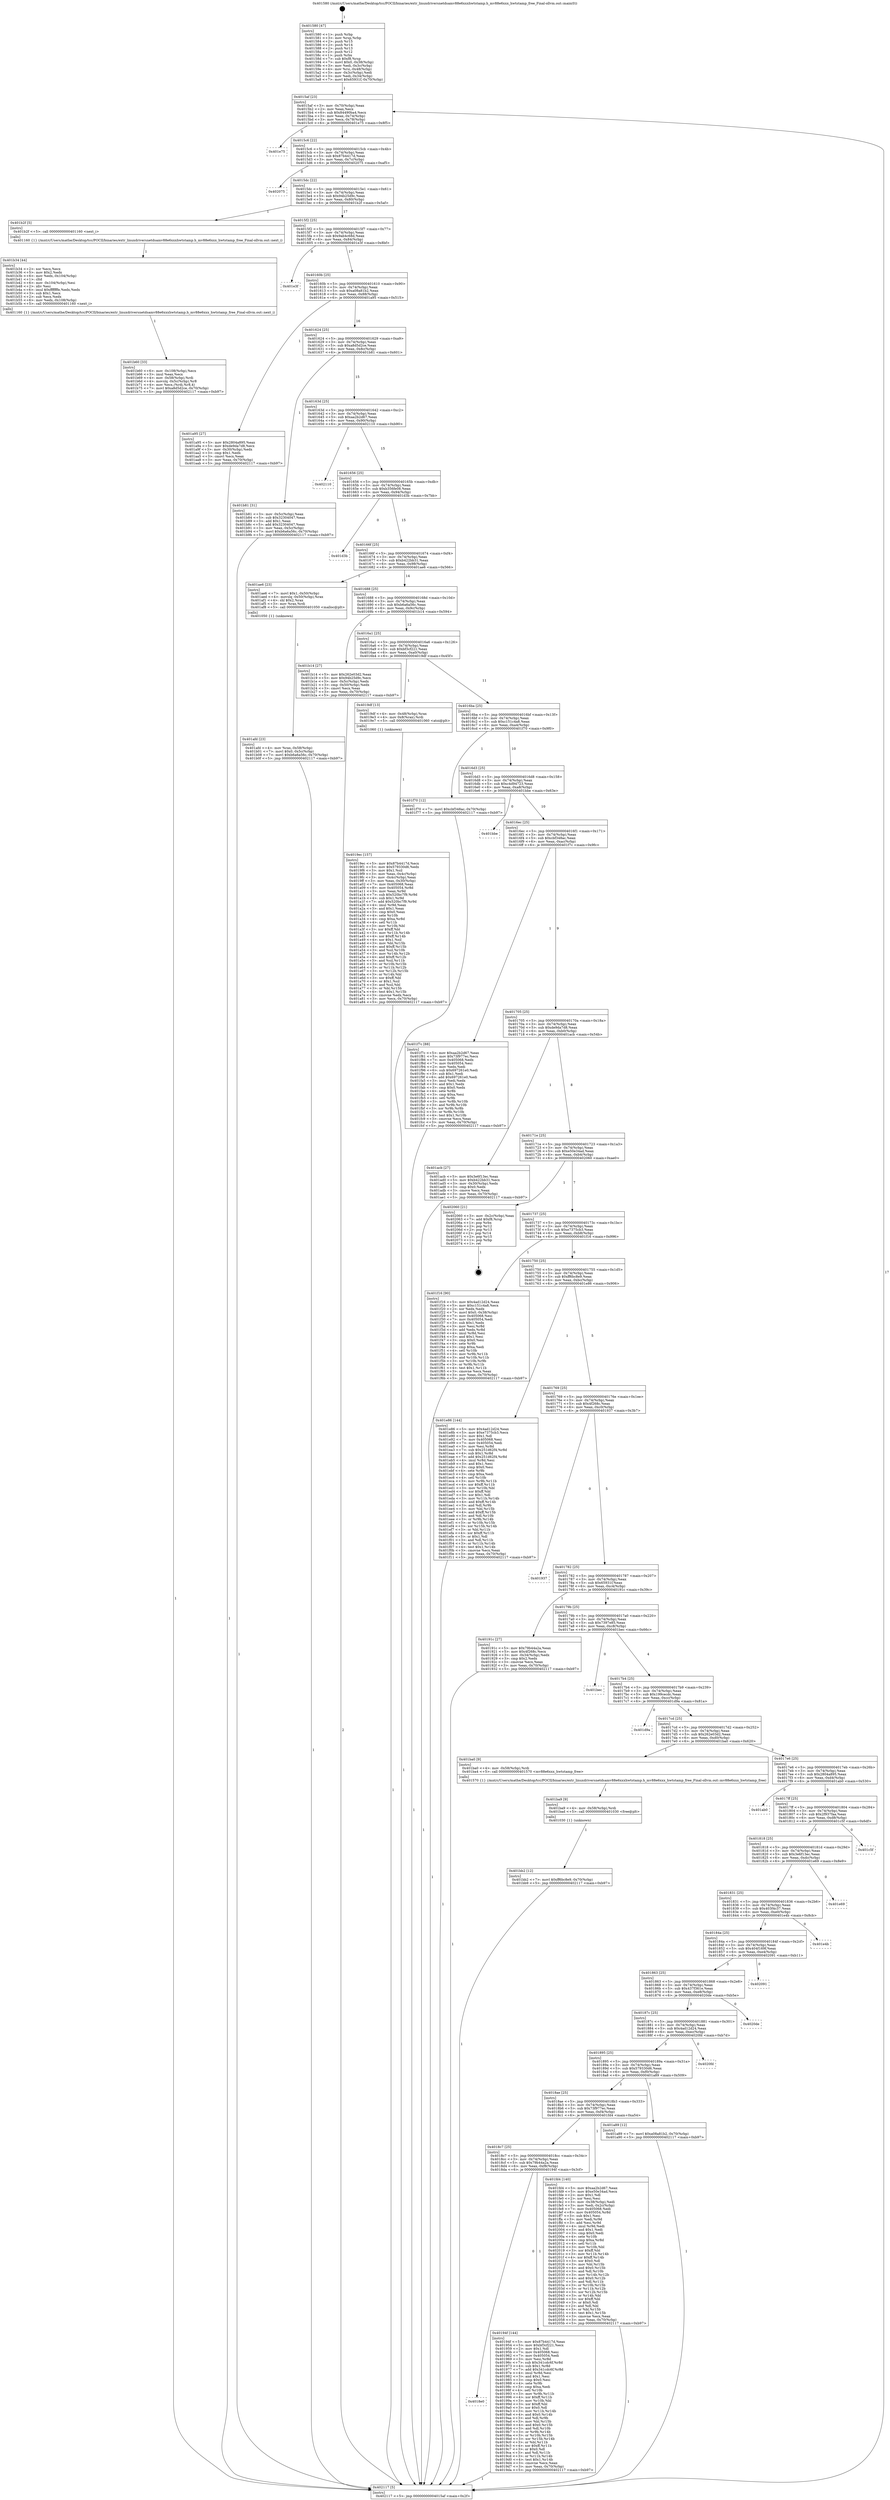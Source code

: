 digraph "0x401580" {
  label = "0x401580 (/mnt/c/Users/mathe/Desktop/tcc/POCII/binaries/extr_linuxdriversnetdsamv88e6xxxhwtstamp.h_mv88e6xxx_hwtstamp_free_Final-ollvm.out::main(0))"
  labelloc = "t"
  node[shape=record]

  Entry [label="",width=0.3,height=0.3,shape=circle,fillcolor=black,style=filled]
  "0x4015af" [label="{
     0x4015af [23]\l
     | [instrs]\l
     &nbsp;&nbsp;0x4015af \<+3\>: mov -0x70(%rbp),%eax\l
     &nbsp;&nbsp;0x4015b2 \<+2\>: mov %eax,%ecx\l
     &nbsp;&nbsp;0x4015b4 \<+6\>: sub $0x84490ba4,%ecx\l
     &nbsp;&nbsp;0x4015ba \<+3\>: mov %eax,-0x74(%rbp)\l
     &nbsp;&nbsp;0x4015bd \<+3\>: mov %ecx,-0x78(%rbp)\l
     &nbsp;&nbsp;0x4015c0 \<+6\>: je 0000000000401e75 \<main+0x8f5\>\l
  }"]
  "0x401e75" [label="{
     0x401e75\l
  }", style=dashed]
  "0x4015c6" [label="{
     0x4015c6 [22]\l
     | [instrs]\l
     &nbsp;&nbsp;0x4015c6 \<+5\>: jmp 00000000004015cb \<main+0x4b\>\l
     &nbsp;&nbsp;0x4015cb \<+3\>: mov -0x74(%rbp),%eax\l
     &nbsp;&nbsp;0x4015ce \<+5\>: sub $0x87b4417d,%eax\l
     &nbsp;&nbsp;0x4015d3 \<+3\>: mov %eax,-0x7c(%rbp)\l
     &nbsp;&nbsp;0x4015d6 \<+6\>: je 0000000000402075 \<main+0xaf5\>\l
  }"]
  Exit [label="",width=0.3,height=0.3,shape=circle,fillcolor=black,style=filled,peripheries=2]
  "0x402075" [label="{
     0x402075\l
  }", style=dashed]
  "0x4015dc" [label="{
     0x4015dc [22]\l
     | [instrs]\l
     &nbsp;&nbsp;0x4015dc \<+5\>: jmp 00000000004015e1 \<main+0x61\>\l
     &nbsp;&nbsp;0x4015e1 \<+3\>: mov -0x74(%rbp),%eax\l
     &nbsp;&nbsp;0x4015e4 \<+5\>: sub $0x94b25d9c,%eax\l
     &nbsp;&nbsp;0x4015e9 \<+3\>: mov %eax,-0x80(%rbp)\l
     &nbsp;&nbsp;0x4015ec \<+6\>: je 0000000000401b2f \<main+0x5af\>\l
  }"]
  "0x401bb2" [label="{
     0x401bb2 [12]\l
     | [instrs]\l
     &nbsp;&nbsp;0x401bb2 \<+7\>: movl $0xff6bc8e9,-0x70(%rbp)\l
     &nbsp;&nbsp;0x401bb9 \<+5\>: jmp 0000000000402117 \<main+0xb97\>\l
  }"]
  "0x401b2f" [label="{
     0x401b2f [5]\l
     | [instrs]\l
     &nbsp;&nbsp;0x401b2f \<+5\>: call 0000000000401160 \<next_i\>\l
     | [calls]\l
     &nbsp;&nbsp;0x401160 \{1\} (/mnt/c/Users/mathe/Desktop/tcc/POCII/binaries/extr_linuxdriversnetdsamv88e6xxxhwtstamp.h_mv88e6xxx_hwtstamp_free_Final-ollvm.out::next_i)\l
  }"]
  "0x4015f2" [label="{
     0x4015f2 [25]\l
     | [instrs]\l
     &nbsp;&nbsp;0x4015f2 \<+5\>: jmp 00000000004015f7 \<main+0x77\>\l
     &nbsp;&nbsp;0x4015f7 \<+3\>: mov -0x74(%rbp),%eax\l
     &nbsp;&nbsp;0x4015fa \<+5\>: sub $0x9ab4c68d,%eax\l
     &nbsp;&nbsp;0x4015ff \<+6\>: mov %eax,-0x84(%rbp)\l
     &nbsp;&nbsp;0x401605 \<+6\>: je 0000000000401e3f \<main+0x8bf\>\l
  }"]
  "0x401ba9" [label="{
     0x401ba9 [9]\l
     | [instrs]\l
     &nbsp;&nbsp;0x401ba9 \<+4\>: mov -0x58(%rbp),%rdi\l
     &nbsp;&nbsp;0x401bad \<+5\>: call 0000000000401030 \<free@plt\>\l
     | [calls]\l
     &nbsp;&nbsp;0x401030 \{1\} (unknown)\l
  }"]
  "0x401e3f" [label="{
     0x401e3f\l
  }", style=dashed]
  "0x40160b" [label="{
     0x40160b [25]\l
     | [instrs]\l
     &nbsp;&nbsp;0x40160b \<+5\>: jmp 0000000000401610 \<main+0x90\>\l
     &nbsp;&nbsp;0x401610 \<+3\>: mov -0x74(%rbp),%eax\l
     &nbsp;&nbsp;0x401613 \<+5\>: sub $0xa08a81b2,%eax\l
     &nbsp;&nbsp;0x401618 \<+6\>: mov %eax,-0x88(%rbp)\l
     &nbsp;&nbsp;0x40161e \<+6\>: je 0000000000401a95 \<main+0x515\>\l
  }"]
  "0x401b60" [label="{
     0x401b60 [33]\l
     | [instrs]\l
     &nbsp;&nbsp;0x401b60 \<+6\>: mov -0x108(%rbp),%ecx\l
     &nbsp;&nbsp;0x401b66 \<+3\>: imul %eax,%ecx\l
     &nbsp;&nbsp;0x401b69 \<+4\>: mov -0x58(%rbp),%rdi\l
     &nbsp;&nbsp;0x401b6d \<+4\>: movslq -0x5c(%rbp),%r8\l
     &nbsp;&nbsp;0x401b71 \<+4\>: mov %ecx,(%rdi,%r8,4)\l
     &nbsp;&nbsp;0x401b75 \<+7\>: movl $0xa8d5d2ce,-0x70(%rbp)\l
     &nbsp;&nbsp;0x401b7c \<+5\>: jmp 0000000000402117 \<main+0xb97\>\l
  }"]
  "0x401a95" [label="{
     0x401a95 [27]\l
     | [instrs]\l
     &nbsp;&nbsp;0x401a95 \<+5\>: mov $0x2804a895,%eax\l
     &nbsp;&nbsp;0x401a9a \<+5\>: mov $0xde9da7d8,%ecx\l
     &nbsp;&nbsp;0x401a9f \<+3\>: mov -0x30(%rbp),%edx\l
     &nbsp;&nbsp;0x401aa2 \<+3\>: cmp $0x1,%edx\l
     &nbsp;&nbsp;0x401aa5 \<+3\>: cmovl %ecx,%eax\l
     &nbsp;&nbsp;0x401aa8 \<+3\>: mov %eax,-0x70(%rbp)\l
     &nbsp;&nbsp;0x401aab \<+5\>: jmp 0000000000402117 \<main+0xb97\>\l
  }"]
  "0x401624" [label="{
     0x401624 [25]\l
     | [instrs]\l
     &nbsp;&nbsp;0x401624 \<+5\>: jmp 0000000000401629 \<main+0xa9\>\l
     &nbsp;&nbsp;0x401629 \<+3\>: mov -0x74(%rbp),%eax\l
     &nbsp;&nbsp;0x40162c \<+5\>: sub $0xa8d5d2ce,%eax\l
     &nbsp;&nbsp;0x401631 \<+6\>: mov %eax,-0x8c(%rbp)\l
     &nbsp;&nbsp;0x401637 \<+6\>: je 0000000000401b81 \<main+0x601\>\l
  }"]
  "0x401b34" [label="{
     0x401b34 [44]\l
     | [instrs]\l
     &nbsp;&nbsp;0x401b34 \<+2\>: xor %ecx,%ecx\l
     &nbsp;&nbsp;0x401b36 \<+5\>: mov $0x2,%edx\l
     &nbsp;&nbsp;0x401b3b \<+6\>: mov %edx,-0x104(%rbp)\l
     &nbsp;&nbsp;0x401b41 \<+1\>: cltd\l
     &nbsp;&nbsp;0x401b42 \<+6\>: mov -0x104(%rbp),%esi\l
     &nbsp;&nbsp;0x401b48 \<+2\>: idiv %esi\l
     &nbsp;&nbsp;0x401b4a \<+6\>: imul $0xfffffffe,%edx,%edx\l
     &nbsp;&nbsp;0x401b50 \<+3\>: sub $0x1,%ecx\l
     &nbsp;&nbsp;0x401b53 \<+2\>: sub %ecx,%edx\l
     &nbsp;&nbsp;0x401b55 \<+6\>: mov %edx,-0x108(%rbp)\l
     &nbsp;&nbsp;0x401b5b \<+5\>: call 0000000000401160 \<next_i\>\l
     | [calls]\l
     &nbsp;&nbsp;0x401160 \{1\} (/mnt/c/Users/mathe/Desktop/tcc/POCII/binaries/extr_linuxdriversnetdsamv88e6xxxhwtstamp.h_mv88e6xxx_hwtstamp_free_Final-ollvm.out::next_i)\l
  }"]
  "0x401b81" [label="{
     0x401b81 [31]\l
     | [instrs]\l
     &nbsp;&nbsp;0x401b81 \<+3\>: mov -0x5c(%rbp),%eax\l
     &nbsp;&nbsp;0x401b84 \<+5\>: sub $0x32304047,%eax\l
     &nbsp;&nbsp;0x401b89 \<+3\>: add $0x1,%eax\l
     &nbsp;&nbsp;0x401b8c \<+5\>: add $0x32304047,%eax\l
     &nbsp;&nbsp;0x401b91 \<+3\>: mov %eax,-0x5c(%rbp)\l
     &nbsp;&nbsp;0x401b94 \<+7\>: movl $0xb6a6a56c,-0x70(%rbp)\l
     &nbsp;&nbsp;0x401b9b \<+5\>: jmp 0000000000402117 \<main+0xb97\>\l
  }"]
  "0x40163d" [label="{
     0x40163d [25]\l
     | [instrs]\l
     &nbsp;&nbsp;0x40163d \<+5\>: jmp 0000000000401642 \<main+0xc2\>\l
     &nbsp;&nbsp;0x401642 \<+3\>: mov -0x74(%rbp),%eax\l
     &nbsp;&nbsp;0x401645 \<+5\>: sub $0xaa2b2d67,%eax\l
     &nbsp;&nbsp;0x40164a \<+6\>: mov %eax,-0x90(%rbp)\l
     &nbsp;&nbsp;0x401650 \<+6\>: je 0000000000402110 \<main+0xb90\>\l
  }"]
  "0x401afd" [label="{
     0x401afd [23]\l
     | [instrs]\l
     &nbsp;&nbsp;0x401afd \<+4\>: mov %rax,-0x58(%rbp)\l
     &nbsp;&nbsp;0x401b01 \<+7\>: movl $0x0,-0x5c(%rbp)\l
     &nbsp;&nbsp;0x401b08 \<+7\>: movl $0xb6a6a56c,-0x70(%rbp)\l
     &nbsp;&nbsp;0x401b0f \<+5\>: jmp 0000000000402117 \<main+0xb97\>\l
  }"]
  "0x402110" [label="{
     0x402110\l
  }", style=dashed]
  "0x401656" [label="{
     0x401656 [25]\l
     | [instrs]\l
     &nbsp;&nbsp;0x401656 \<+5\>: jmp 000000000040165b \<main+0xdb\>\l
     &nbsp;&nbsp;0x40165b \<+3\>: mov -0x74(%rbp),%eax\l
     &nbsp;&nbsp;0x40165e \<+5\>: sub $0xb356fe08,%eax\l
     &nbsp;&nbsp;0x401663 \<+6\>: mov %eax,-0x94(%rbp)\l
     &nbsp;&nbsp;0x401669 \<+6\>: je 0000000000401d3b \<main+0x7bb\>\l
  }"]
  "0x4019ec" [label="{
     0x4019ec [157]\l
     | [instrs]\l
     &nbsp;&nbsp;0x4019ec \<+5\>: mov $0x87b4417d,%ecx\l
     &nbsp;&nbsp;0x4019f1 \<+5\>: mov $0x579330d6,%edx\l
     &nbsp;&nbsp;0x4019f6 \<+3\>: mov $0x1,%sil\l
     &nbsp;&nbsp;0x4019f9 \<+3\>: mov %eax,-0x4c(%rbp)\l
     &nbsp;&nbsp;0x4019fc \<+3\>: mov -0x4c(%rbp),%eax\l
     &nbsp;&nbsp;0x4019ff \<+3\>: mov %eax,-0x30(%rbp)\l
     &nbsp;&nbsp;0x401a02 \<+7\>: mov 0x405068,%eax\l
     &nbsp;&nbsp;0x401a09 \<+8\>: mov 0x405054,%r8d\l
     &nbsp;&nbsp;0x401a11 \<+3\>: mov %eax,%r9d\l
     &nbsp;&nbsp;0x401a14 \<+7\>: sub $0x520bc7f9,%r9d\l
     &nbsp;&nbsp;0x401a1b \<+4\>: sub $0x1,%r9d\l
     &nbsp;&nbsp;0x401a1f \<+7\>: add $0x520bc7f9,%r9d\l
     &nbsp;&nbsp;0x401a26 \<+4\>: imul %r9d,%eax\l
     &nbsp;&nbsp;0x401a2a \<+3\>: and $0x1,%eax\l
     &nbsp;&nbsp;0x401a2d \<+3\>: cmp $0x0,%eax\l
     &nbsp;&nbsp;0x401a30 \<+4\>: sete %r10b\l
     &nbsp;&nbsp;0x401a34 \<+4\>: cmp $0xa,%r8d\l
     &nbsp;&nbsp;0x401a38 \<+4\>: setl %r11b\l
     &nbsp;&nbsp;0x401a3c \<+3\>: mov %r10b,%bl\l
     &nbsp;&nbsp;0x401a3f \<+3\>: xor $0xff,%bl\l
     &nbsp;&nbsp;0x401a42 \<+3\>: mov %r11b,%r14b\l
     &nbsp;&nbsp;0x401a45 \<+4\>: xor $0xff,%r14b\l
     &nbsp;&nbsp;0x401a49 \<+4\>: xor $0x1,%sil\l
     &nbsp;&nbsp;0x401a4d \<+3\>: mov %bl,%r15b\l
     &nbsp;&nbsp;0x401a50 \<+4\>: and $0xff,%r15b\l
     &nbsp;&nbsp;0x401a54 \<+3\>: and %sil,%r10b\l
     &nbsp;&nbsp;0x401a57 \<+3\>: mov %r14b,%r12b\l
     &nbsp;&nbsp;0x401a5a \<+4\>: and $0xff,%r12b\l
     &nbsp;&nbsp;0x401a5e \<+3\>: and %sil,%r11b\l
     &nbsp;&nbsp;0x401a61 \<+3\>: or %r10b,%r15b\l
     &nbsp;&nbsp;0x401a64 \<+3\>: or %r11b,%r12b\l
     &nbsp;&nbsp;0x401a67 \<+3\>: xor %r12b,%r15b\l
     &nbsp;&nbsp;0x401a6a \<+3\>: or %r14b,%bl\l
     &nbsp;&nbsp;0x401a6d \<+3\>: xor $0xff,%bl\l
     &nbsp;&nbsp;0x401a70 \<+4\>: or $0x1,%sil\l
     &nbsp;&nbsp;0x401a74 \<+3\>: and %sil,%bl\l
     &nbsp;&nbsp;0x401a77 \<+3\>: or %bl,%r15b\l
     &nbsp;&nbsp;0x401a7a \<+4\>: test $0x1,%r15b\l
     &nbsp;&nbsp;0x401a7e \<+3\>: cmovne %edx,%ecx\l
     &nbsp;&nbsp;0x401a81 \<+3\>: mov %ecx,-0x70(%rbp)\l
     &nbsp;&nbsp;0x401a84 \<+5\>: jmp 0000000000402117 \<main+0xb97\>\l
  }"]
  "0x401d3b" [label="{
     0x401d3b\l
  }", style=dashed]
  "0x40166f" [label="{
     0x40166f [25]\l
     | [instrs]\l
     &nbsp;&nbsp;0x40166f \<+5\>: jmp 0000000000401674 \<main+0xf4\>\l
     &nbsp;&nbsp;0x401674 \<+3\>: mov -0x74(%rbp),%eax\l
     &nbsp;&nbsp;0x401677 \<+5\>: sub $0xb422bb31,%eax\l
     &nbsp;&nbsp;0x40167c \<+6\>: mov %eax,-0x98(%rbp)\l
     &nbsp;&nbsp;0x401682 \<+6\>: je 0000000000401ae6 \<main+0x566\>\l
  }"]
  "0x4018e0" [label="{
     0x4018e0\l
  }", style=dashed]
  "0x401ae6" [label="{
     0x401ae6 [23]\l
     | [instrs]\l
     &nbsp;&nbsp;0x401ae6 \<+7\>: movl $0x1,-0x50(%rbp)\l
     &nbsp;&nbsp;0x401aed \<+4\>: movslq -0x50(%rbp),%rax\l
     &nbsp;&nbsp;0x401af1 \<+4\>: shl $0x2,%rax\l
     &nbsp;&nbsp;0x401af5 \<+3\>: mov %rax,%rdi\l
     &nbsp;&nbsp;0x401af8 \<+5\>: call 0000000000401050 \<malloc@plt\>\l
     | [calls]\l
     &nbsp;&nbsp;0x401050 \{1\} (unknown)\l
  }"]
  "0x401688" [label="{
     0x401688 [25]\l
     | [instrs]\l
     &nbsp;&nbsp;0x401688 \<+5\>: jmp 000000000040168d \<main+0x10d\>\l
     &nbsp;&nbsp;0x40168d \<+3\>: mov -0x74(%rbp),%eax\l
     &nbsp;&nbsp;0x401690 \<+5\>: sub $0xb6a6a56c,%eax\l
     &nbsp;&nbsp;0x401695 \<+6\>: mov %eax,-0x9c(%rbp)\l
     &nbsp;&nbsp;0x40169b \<+6\>: je 0000000000401b14 \<main+0x594\>\l
  }"]
  "0x40194f" [label="{
     0x40194f [144]\l
     | [instrs]\l
     &nbsp;&nbsp;0x40194f \<+5\>: mov $0x87b4417d,%eax\l
     &nbsp;&nbsp;0x401954 \<+5\>: mov $0xbf3cf221,%ecx\l
     &nbsp;&nbsp;0x401959 \<+2\>: mov $0x1,%dl\l
     &nbsp;&nbsp;0x40195b \<+7\>: mov 0x405068,%esi\l
     &nbsp;&nbsp;0x401962 \<+7\>: mov 0x405054,%edi\l
     &nbsp;&nbsp;0x401969 \<+3\>: mov %esi,%r8d\l
     &nbsp;&nbsp;0x40196c \<+7\>: sub $0x341cdc6f,%r8d\l
     &nbsp;&nbsp;0x401973 \<+4\>: sub $0x1,%r8d\l
     &nbsp;&nbsp;0x401977 \<+7\>: add $0x341cdc6f,%r8d\l
     &nbsp;&nbsp;0x40197e \<+4\>: imul %r8d,%esi\l
     &nbsp;&nbsp;0x401982 \<+3\>: and $0x1,%esi\l
     &nbsp;&nbsp;0x401985 \<+3\>: cmp $0x0,%esi\l
     &nbsp;&nbsp;0x401988 \<+4\>: sete %r9b\l
     &nbsp;&nbsp;0x40198c \<+3\>: cmp $0xa,%edi\l
     &nbsp;&nbsp;0x40198f \<+4\>: setl %r10b\l
     &nbsp;&nbsp;0x401993 \<+3\>: mov %r9b,%r11b\l
     &nbsp;&nbsp;0x401996 \<+4\>: xor $0xff,%r11b\l
     &nbsp;&nbsp;0x40199a \<+3\>: mov %r10b,%bl\l
     &nbsp;&nbsp;0x40199d \<+3\>: xor $0xff,%bl\l
     &nbsp;&nbsp;0x4019a0 \<+3\>: xor $0x0,%dl\l
     &nbsp;&nbsp;0x4019a3 \<+3\>: mov %r11b,%r14b\l
     &nbsp;&nbsp;0x4019a6 \<+4\>: and $0x0,%r14b\l
     &nbsp;&nbsp;0x4019aa \<+3\>: and %dl,%r9b\l
     &nbsp;&nbsp;0x4019ad \<+3\>: mov %bl,%r15b\l
     &nbsp;&nbsp;0x4019b0 \<+4\>: and $0x0,%r15b\l
     &nbsp;&nbsp;0x4019b4 \<+3\>: and %dl,%r10b\l
     &nbsp;&nbsp;0x4019b7 \<+3\>: or %r9b,%r14b\l
     &nbsp;&nbsp;0x4019ba \<+3\>: or %r10b,%r15b\l
     &nbsp;&nbsp;0x4019bd \<+3\>: xor %r15b,%r14b\l
     &nbsp;&nbsp;0x4019c0 \<+3\>: or %bl,%r11b\l
     &nbsp;&nbsp;0x4019c3 \<+4\>: xor $0xff,%r11b\l
     &nbsp;&nbsp;0x4019c7 \<+3\>: or $0x0,%dl\l
     &nbsp;&nbsp;0x4019ca \<+3\>: and %dl,%r11b\l
     &nbsp;&nbsp;0x4019cd \<+3\>: or %r11b,%r14b\l
     &nbsp;&nbsp;0x4019d0 \<+4\>: test $0x1,%r14b\l
     &nbsp;&nbsp;0x4019d4 \<+3\>: cmovne %ecx,%eax\l
     &nbsp;&nbsp;0x4019d7 \<+3\>: mov %eax,-0x70(%rbp)\l
     &nbsp;&nbsp;0x4019da \<+5\>: jmp 0000000000402117 \<main+0xb97\>\l
  }"]
  "0x401b14" [label="{
     0x401b14 [27]\l
     | [instrs]\l
     &nbsp;&nbsp;0x401b14 \<+5\>: mov $0x262e03d2,%eax\l
     &nbsp;&nbsp;0x401b19 \<+5\>: mov $0x94b25d9c,%ecx\l
     &nbsp;&nbsp;0x401b1e \<+3\>: mov -0x5c(%rbp),%edx\l
     &nbsp;&nbsp;0x401b21 \<+3\>: cmp -0x50(%rbp),%edx\l
     &nbsp;&nbsp;0x401b24 \<+3\>: cmovl %ecx,%eax\l
     &nbsp;&nbsp;0x401b27 \<+3\>: mov %eax,-0x70(%rbp)\l
     &nbsp;&nbsp;0x401b2a \<+5\>: jmp 0000000000402117 \<main+0xb97\>\l
  }"]
  "0x4016a1" [label="{
     0x4016a1 [25]\l
     | [instrs]\l
     &nbsp;&nbsp;0x4016a1 \<+5\>: jmp 00000000004016a6 \<main+0x126\>\l
     &nbsp;&nbsp;0x4016a6 \<+3\>: mov -0x74(%rbp),%eax\l
     &nbsp;&nbsp;0x4016a9 \<+5\>: sub $0xbf3cf221,%eax\l
     &nbsp;&nbsp;0x4016ae \<+6\>: mov %eax,-0xa0(%rbp)\l
     &nbsp;&nbsp;0x4016b4 \<+6\>: je 00000000004019df \<main+0x45f\>\l
  }"]
  "0x4018c7" [label="{
     0x4018c7 [25]\l
     | [instrs]\l
     &nbsp;&nbsp;0x4018c7 \<+5\>: jmp 00000000004018cc \<main+0x34c\>\l
     &nbsp;&nbsp;0x4018cc \<+3\>: mov -0x74(%rbp),%eax\l
     &nbsp;&nbsp;0x4018cf \<+5\>: sub $0x79b44a2a,%eax\l
     &nbsp;&nbsp;0x4018d4 \<+6\>: mov %eax,-0xf8(%rbp)\l
     &nbsp;&nbsp;0x4018da \<+6\>: je 000000000040194f \<main+0x3cf\>\l
  }"]
  "0x4019df" [label="{
     0x4019df [13]\l
     | [instrs]\l
     &nbsp;&nbsp;0x4019df \<+4\>: mov -0x48(%rbp),%rax\l
     &nbsp;&nbsp;0x4019e3 \<+4\>: mov 0x8(%rax),%rdi\l
     &nbsp;&nbsp;0x4019e7 \<+5\>: call 0000000000401060 \<atoi@plt\>\l
     | [calls]\l
     &nbsp;&nbsp;0x401060 \{1\} (unknown)\l
  }"]
  "0x4016ba" [label="{
     0x4016ba [25]\l
     | [instrs]\l
     &nbsp;&nbsp;0x4016ba \<+5\>: jmp 00000000004016bf \<main+0x13f\>\l
     &nbsp;&nbsp;0x4016bf \<+3\>: mov -0x74(%rbp),%eax\l
     &nbsp;&nbsp;0x4016c2 \<+5\>: sub $0xc151c4a8,%eax\l
     &nbsp;&nbsp;0x4016c7 \<+6\>: mov %eax,-0xa4(%rbp)\l
     &nbsp;&nbsp;0x4016cd \<+6\>: je 0000000000401f70 \<main+0x9f0\>\l
  }"]
  "0x401fd4" [label="{
     0x401fd4 [140]\l
     | [instrs]\l
     &nbsp;&nbsp;0x401fd4 \<+5\>: mov $0xaa2b2d67,%eax\l
     &nbsp;&nbsp;0x401fd9 \<+5\>: mov $0xe50e34ad,%ecx\l
     &nbsp;&nbsp;0x401fde \<+2\>: mov $0x1,%dl\l
     &nbsp;&nbsp;0x401fe0 \<+2\>: xor %esi,%esi\l
     &nbsp;&nbsp;0x401fe2 \<+3\>: mov -0x38(%rbp),%edi\l
     &nbsp;&nbsp;0x401fe5 \<+3\>: mov %edi,-0x2c(%rbp)\l
     &nbsp;&nbsp;0x401fe8 \<+7\>: mov 0x405068,%edi\l
     &nbsp;&nbsp;0x401fef \<+8\>: mov 0x405054,%r8d\l
     &nbsp;&nbsp;0x401ff7 \<+3\>: sub $0x1,%esi\l
     &nbsp;&nbsp;0x401ffa \<+3\>: mov %edi,%r9d\l
     &nbsp;&nbsp;0x401ffd \<+3\>: add %esi,%r9d\l
     &nbsp;&nbsp;0x402000 \<+4\>: imul %r9d,%edi\l
     &nbsp;&nbsp;0x402004 \<+3\>: and $0x1,%edi\l
     &nbsp;&nbsp;0x402007 \<+3\>: cmp $0x0,%edi\l
     &nbsp;&nbsp;0x40200a \<+4\>: sete %r10b\l
     &nbsp;&nbsp;0x40200e \<+4\>: cmp $0xa,%r8d\l
     &nbsp;&nbsp;0x402012 \<+4\>: setl %r11b\l
     &nbsp;&nbsp;0x402016 \<+3\>: mov %r10b,%bl\l
     &nbsp;&nbsp;0x402019 \<+3\>: xor $0xff,%bl\l
     &nbsp;&nbsp;0x40201c \<+3\>: mov %r11b,%r14b\l
     &nbsp;&nbsp;0x40201f \<+4\>: xor $0xff,%r14b\l
     &nbsp;&nbsp;0x402023 \<+3\>: xor $0x0,%dl\l
     &nbsp;&nbsp;0x402026 \<+3\>: mov %bl,%r15b\l
     &nbsp;&nbsp;0x402029 \<+4\>: and $0x0,%r15b\l
     &nbsp;&nbsp;0x40202d \<+3\>: and %dl,%r10b\l
     &nbsp;&nbsp;0x402030 \<+3\>: mov %r14b,%r12b\l
     &nbsp;&nbsp;0x402033 \<+4\>: and $0x0,%r12b\l
     &nbsp;&nbsp;0x402037 \<+3\>: and %dl,%r11b\l
     &nbsp;&nbsp;0x40203a \<+3\>: or %r10b,%r15b\l
     &nbsp;&nbsp;0x40203d \<+3\>: or %r11b,%r12b\l
     &nbsp;&nbsp;0x402040 \<+3\>: xor %r12b,%r15b\l
     &nbsp;&nbsp;0x402043 \<+3\>: or %r14b,%bl\l
     &nbsp;&nbsp;0x402046 \<+3\>: xor $0xff,%bl\l
     &nbsp;&nbsp;0x402049 \<+3\>: or $0x0,%dl\l
     &nbsp;&nbsp;0x40204c \<+2\>: and %dl,%bl\l
     &nbsp;&nbsp;0x40204e \<+3\>: or %bl,%r15b\l
     &nbsp;&nbsp;0x402051 \<+4\>: test $0x1,%r15b\l
     &nbsp;&nbsp;0x402055 \<+3\>: cmovne %ecx,%eax\l
     &nbsp;&nbsp;0x402058 \<+3\>: mov %eax,-0x70(%rbp)\l
     &nbsp;&nbsp;0x40205b \<+5\>: jmp 0000000000402117 \<main+0xb97\>\l
  }"]
  "0x401f70" [label="{
     0x401f70 [12]\l
     | [instrs]\l
     &nbsp;&nbsp;0x401f70 \<+7\>: movl $0xcbf348ac,-0x70(%rbp)\l
     &nbsp;&nbsp;0x401f77 \<+5\>: jmp 0000000000402117 \<main+0xb97\>\l
  }"]
  "0x4016d3" [label="{
     0x4016d3 [25]\l
     | [instrs]\l
     &nbsp;&nbsp;0x4016d3 \<+5\>: jmp 00000000004016d8 \<main+0x158\>\l
     &nbsp;&nbsp;0x4016d8 \<+3\>: mov -0x74(%rbp),%eax\l
     &nbsp;&nbsp;0x4016db \<+5\>: sub $0xc4d94723,%eax\l
     &nbsp;&nbsp;0x4016e0 \<+6\>: mov %eax,-0xa8(%rbp)\l
     &nbsp;&nbsp;0x4016e6 \<+6\>: je 0000000000401bbe \<main+0x63e\>\l
  }"]
  "0x4018ae" [label="{
     0x4018ae [25]\l
     | [instrs]\l
     &nbsp;&nbsp;0x4018ae \<+5\>: jmp 00000000004018b3 \<main+0x333\>\l
     &nbsp;&nbsp;0x4018b3 \<+3\>: mov -0x74(%rbp),%eax\l
     &nbsp;&nbsp;0x4018b6 \<+5\>: sub $0x73f977ec,%eax\l
     &nbsp;&nbsp;0x4018bb \<+6\>: mov %eax,-0xf4(%rbp)\l
     &nbsp;&nbsp;0x4018c1 \<+6\>: je 0000000000401fd4 \<main+0xa54\>\l
  }"]
  "0x401bbe" [label="{
     0x401bbe\l
  }", style=dashed]
  "0x4016ec" [label="{
     0x4016ec [25]\l
     | [instrs]\l
     &nbsp;&nbsp;0x4016ec \<+5\>: jmp 00000000004016f1 \<main+0x171\>\l
     &nbsp;&nbsp;0x4016f1 \<+3\>: mov -0x74(%rbp),%eax\l
     &nbsp;&nbsp;0x4016f4 \<+5\>: sub $0xcbf348ac,%eax\l
     &nbsp;&nbsp;0x4016f9 \<+6\>: mov %eax,-0xac(%rbp)\l
     &nbsp;&nbsp;0x4016ff \<+6\>: je 0000000000401f7c \<main+0x9fc\>\l
  }"]
  "0x401a89" [label="{
     0x401a89 [12]\l
     | [instrs]\l
     &nbsp;&nbsp;0x401a89 \<+7\>: movl $0xa08a81b2,-0x70(%rbp)\l
     &nbsp;&nbsp;0x401a90 \<+5\>: jmp 0000000000402117 \<main+0xb97\>\l
  }"]
  "0x401f7c" [label="{
     0x401f7c [88]\l
     | [instrs]\l
     &nbsp;&nbsp;0x401f7c \<+5\>: mov $0xaa2b2d67,%eax\l
     &nbsp;&nbsp;0x401f81 \<+5\>: mov $0x73f977ec,%ecx\l
     &nbsp;&nbsp;0x401f86 \<+7\>: mov 0x405068,%edx\l
     &nbsp;&nbsp;0x401f8d \<+7\>: mov 0x405054,%esi\l
     &nbsp;&nbsp;0x401f94 \<+2\>: mov %edx,%edi\l
     &nbsp;&nbsp;0x401f96 \<+6\>: sub $0x697261e0,%edi\l
     &nbsp;&nbsp;0x401f9c \<+3\>: sub $0x1,%edi\l
     &nbsp;&nbsp;0x401f9f \<+6\>: add $0x697261e0,%edi\l
     &nbsp;&nbsp;0x401fa5 \<+3\>: imul %edi,%edx\l
     &nbsp;&nbsp;0x401fa8 \<+3\>: and $0x1,%edx\l
     &nbsp;&nbsp;0x401fab \<+3\>: cmp $0x0,%edx\l
     &nbsp;&nbsp;0x401fae \<+4\>: sete %r8b\l
     &nbsp;&nbsp;0x401fb2 \<+3\>: cmp $0xa,%esi\l
     &nbsp;&nbsp;0x401fb5 \<+4\>: setl %r9b\l
     &nbsp;&nbsp;0x401fb9 \<+3\>: mov %r8b,%r10b\l
     &nbsp;&nbsp;0x401fbc \<+3\>: and %r9b,%r10b\l
     &nbsp;&nbsp;0x401fbf \<+3\>: xor %r9b,%r8b\l
     &nbsp;&nbsp;0x401fc2 \<+3\>: or %r8b,%r10b\l
     &nbsp;&nbsp;0x401fc5 \<+4\>: test $0x1,%r10b\l
     &nbsp;&nbsp;0x401fc9 \<+3\>: cmovne %ecx,%eax\l
     &nbsp;&nbsp;0x401fcc \<+3\>: mov %eax,-0x70(%rbp)\l
     &nbsp;&nbsp;0x401fcf \<+5\>: jmp 0000000000402117 \<main+0xb97\>\l
  }"]
  "0x401705" [label="{
     0x401705 [25]\l
     | [instrs]\l
     &nbsp;&nbsp;0x401705 \<+5\>: jmp 000000000040170a \<main+0x18a\>\l
     &nbsp;&nbsp;0x40170a \<+3\>: mov -0x74(%rbp),%eax\l
     &nbsp;&nbsp;0x40170d \<+5\>: sub $0xde9da7d8,%eax\l
     &nbsp;&nbsp;0x401712 \<+6\>: mov %eax,-0xb0(%rbp)\l
     &nbsp;&nbsp;0x401718 \<+6\>: je 0000000000401acb \<main+0x54b\>\l
  }"]
  "0x401895" [label="{
     0x401895 [25]\l
     | [instrs]\l
     &nbsp;&nbsp;0x401895 \<+5\>: jmp 000000000040189a \<main+0x31a\>\l
     &nbsp;&nbsp;0x40189a \<+3\>: mov -0x74(%rbp),%eax\l
     &nbsp;&nbsp;0x40189d \<+5\>: sub $0x579330d6,%eax\l
     &nbsp;&nbsp;0x4018a2 \<+6\>: mov %eax,-0xf0(%rbp)\l
     &nbsp;&nbsp;0x4018a8 \<+6\>: je 0000000000401a89 \<main+0x509\>\l
  }"]
  "0x401acb" [label="{
     0x401acb [27]\l
     | [instrs]\l
     &nbsp;&nbsp;0x401acb \<+5\>: mov $0x3e6f13ec,%eax\l
     &nbsp;&nbsp;0x401ad0 \<+5\>: mov $0xb422bb31,%ecx\l
     &nbsp;&nbsp;0x401ad5 \<+3\>: mov -0x30(%rbp),%edx\l
     &nbsp;&nbsp;0x401ad8 \<+3\>: cmp $0x0,%edx\l
     &nbsp;&nbsp;0x401adb \<+3\>: cmove %ecx,%eax\l
     &nbsp;&nbsp;0x401ade \<+3\>: mov %eax,-0x70(%rbp)\l
     &nbsp;&nbsp;0x401ae1 \<+5\>: jmp 0000000000402117 \<main+0xb97\>\l
  }"]
  "0x40171e" [label="{
     0x40171e [25]\l
     | [instrs]\l
     &nbsp;&nbsp;0x40171e \<+5\>: jmp 0000000000401723 \<main+0x1a3\>\l
     &nbsp;&nbsp;0x401723 \<+3\>: mov -0x74(%rbp),%eax\l
     &nbsp;&nbsp;0x401726 \<+5\>: sub $0xe50e34ad,%eax\l
     &nbsp;&nbsp;0x40172b \<+6\>: mov %eax,-0xb4(%rbp)\l
     &nbsp;&nbsp;0x401731 \<+6\>: je 0000000000402060 \<main+0xae0\>\l
  }"]
  "0x4020fd" [label="{
     0x4020fd\l
  }", style=dashed]
  "0x402060" [label="{
     0x402060 [21]\l
     | [instrs]\l
     &nbsp;&nbsp;0x402060 \<+3\>: mov -0x2c(%rbp),%eax\l
     &nbsp;&nbsp;0x402063 \<+7\>: add $0xf8,%rsp\l
     &nbsp;&nbsp;0x40206a \<+1\>: pop %rbx\l
     &nbsp;&nbsp;0x40206b \<+2\>: pop %r12\l
     &nbsp;&nbsp;0x40206d \<+2\>: pop %r13\l
     &nbsp;&nbsp;0x40206f \<+2\>: pop %r14\l
     &nbsp;&nbsp;0x402071 \<+2\>: pop %r15\l
     &nbsp;&nbsp;0x402073 \<+1\>: pop %rbp\l
     &nbsp;&nbsp;0x402074 \<+1\>: ret\l
  }"]
  "0x401737" [label="{
     0x401737 [25]\l
     | [instrs]\l
     &nbsp;&nbsp;0x401737 \<+5\>: jmp 000000000040173c \<main+0x1bc\>\l
     &nbsp;&nbsp;0x40173c \<+3\>: mov -0x74(%rbp),%eax\l
     &nbsp;&nbsp;0x40173f \<+5\>: sub $0xe7375cb3,%eax\l
     &nbsp;&nbsp;0x401744 \<+6\>: mov %eax,-0xb8(%rbp)\l
     &nbsp;&nbsp;0x40174a \<+6\>: je 0000000000401f16 \<main+0x996\>\l
  }"]
  "0x40187c" [label="{
     0x40187c [25]\l
     | [instrs]\l
     &nbsp;&nbsp;0x40187c \<+5\>: jmp 0000000000401881 \<main+0x301\>\l
     &nbsp;&nbsp;0x401881 \<+3\>: mov -0x74(%rbp),%eax\l
     &nbsp;&nbsp;0x401884 \<+5\>: sub $0x4ad12d24,%eax\l
     &nbsp;&nbsp;0x401889 \<+6\>: mov %eax,-0xec(%rbp)\l
     &nbsp;&nbsp;0x40188f \<+6\>: je 00000000004020fd \<main+0xb7d\>\l
  }"]
  "0x401f16" [label="{
     0x401f16 [90]\l
     | [instrs]\l
     &nbsp;&nbsp;0x401f16 \<+5\>: mov $0x4ad12d24,%eax\l
     &nbsp;&nbsp;0x401f1b \<+5\>: mov $0xc151c4a8,%ecx\l
     &nbsp;&nbsp;0x401f20 \<+2\>: xor %edx,%edx\l
     &nbsp;&nbsp;0x401f22 \<+7\>: movl $0x0,-0x38(%rbp)\l
     &nbsp;&nbsp;0x401f29 \<+7\>: mov 0x405068,%esi\l
     &nbsp;&nbsp;0x401f30 \<+7\>: mov 0x405054,%edi\l
     &nbsp;&nbsp;0x401f37 \<+3\>: sub $0x1,%edx\l
     &nbsp;&nbsp;0x401f3a \<+3\>: mov %esi,%r8d\l
     &nbsp;&nbsp;0x401f3d \<+3\>: add %edx,%r8d\l
     &nbsp;&nbsp;0x401f40 \<+4\>: imul %r8d,%esi\l
     &nbsp;&nbsp;0x401f44 \<+3\>: and $0x1,%esi\l
     &nbsp;&nbsp;0x401f47 \<+3\>: cmp $0x0,%esi\l
     &nbsp;&nbsp;0x401f4a \<+4\>: sete %r9b\l
     &nbsp;&nbsp;0x401f4e \<+3\>: cmp $0xa,%edi\l
     &nbsp;&nbsp;0x401f51 \<+4\>: setl %r10b\l
     &nbsp;&nbsp;0x401f55 \<+3\>: mov %r9b,%r11b\l
     &nbsp;&nbsp;0x401f58 \<+3\>: and %r10b,%r11b\l
     &nbsp;&nbsp;0x401f5b \<+3\>: xor %r10b,%r9b\l
     &nbsp;&nbsp;0x401f5e \<+3\>: or %r9b,%r11b\l
     &nbsp;&nbsp;0x401f61 \<+4\>: test $0x1,%r11b\l
     &nbsp;&nbsp;0x401f65 \<+3\>: cmovne %ecx,%eax\l
     &nbsp;&nbsp;0x401f68 \<+3\>: mov %eax,-0x70(%rbp)\l
     &nbsp;&nbsp;0x401f6b \<+5\>: jmp 0000000000402117 \<main+0xb97\>\l
  }"]
  "0x401750" [label="{
     0x401750 [25]\l
     | [instrs]\l
     &nbsp;&nbsp;0x401750 \<+5\>: jmp 0000000000401755 \<main+0x1d5\>\l
     &nbsp;&nbsp;0x401755 \<+3\>: mov -0x74(%rbp),%eax\l
     &nbsp;&nbsp;0x401758 \<+5\>: sub $0xff6bc8e9,%eax\l
     &nbsp;&nbsp;0x40175d \<+6\>: mov %eax,-0xbc(%rbp)\l
     &nbsp;&nbsp;0x401763 \<+6\>: je 0000000000401e86 \<main+0x906\>\l
  }"]
  "0x4020de" [label="{
     0x4020de\l
  }", style=dashed]
  "0x401e86" [label="{
     0x401e86 [144]\l
     | [instrs]\l
     &nbsp;&nbsp;0x401e86 \<+5\>: mov $0x4ad12d24,%eax\l
     &nbsp;&nbsp;0x401e8b \<+5\>: mov $0xe7375cb3,%ecx\l
     &nbsp;&nbsp;0x401e90 \<+2\>: mov $0x1,%dl\l
     &nbsp;&nbsp;0x401e92 \<+7\>: mov 0x405068,%esi\l
     &nbsp;&nbsp;0x401e99 \<+7\>: mov 0x405054,%edi\l
     &nbsp;&nbsp;0x401ea0 \<+3\>: mov %esi,%r8d\l
     &nbsp;&nbsp;0x401ea3 \<+7\>: sub $0x251d62f4,%r8d\l
     &nbsp;&nbsp;0x401eaa \<+4\>: sub $0x1,%r8d\l
     &nbsp;&nbsp;0x401eae \<+7\>: add $0x251d62f4,%r8d\l
     &nbsp;&nbsp;0x401eb5 \<+4\>: imul %r8d,%esi\l
     &nbsp;&nbsp;0x401eb9 \<+3\>: and $0x1,%esi\l
     &nbsp;&nbsp;0x401ebc \<+3\>: cmp $0x0,%esi\l
     &nbsp;&nbsp;0x401ebf \<+4\>: sete %r9b\l
     &nbsp;&nbsp;0x401ec3 \<+3\>: cmp $0xa,%edi\l
     &nbsp;&nbsp;0x401ec6 \<+4\>: setl %r10b\l
     &nbsp;&nbsp;0x401eca \<+3\>: mov %r9b,%r11b\l
     &nbsp;&nbsp;0x401ecd \<+4\>: xor $0xff,%r11b\l
     &nbsp;&nbsp;0x401ed1 \<+3\>: mov %r10b,%bl\l
     &nbsp;&nbsp;0x401ed4 \<+3\>: xor $0xff,%bl\l
     &nbsp;&nbsp;0x401ed7 \<+3\>: xor $0x1,%dl\l
     &nbsp;&nbsp;0x401eda \<+3\>: mov %r11b,%r14b\l
     &nbsp;&nbsp;0x401edd \<+4\>: and $0xff,%r14b\l
     &nbsp;&nbsp;0x401ee1 \<+3\>: and %dl,%r9b\l
     &nbsp;&nbsp;0x401ee4 \<+3\>: mov %bl,%r15b\l
     &nbsp;&nbsp;0x401ee7 \<+4\>: and $0xff,%r15b\l
     &nbsp;&nbsp;0x401eeb \<+3\>: and %dl,%r10b\l
     &nbsp;&nbsp;0x401eee \<+3\>: or %r9b,%r14b\l
     &nbsp;&nbsp;0x401ef1 \<+3\>: or %r10b,%r15b\l
     &nbsp;&nbsp;0x401ef4 \<+3\>: xor %r15b,%r14b\l
     &nbsp;&nbsp;0x401ef7 \<+3\>: or %bl,%r11b\l
     &nbsp;&nbsp;0x401efa \<+4\>: xor $0xff,%r11b\l
     &nbsp;&nbsp;0x401efe \<+3\>: or $0x1,%dl\l
     &nbsp;&nbsp;0x401f01 \<+3\>: and %dl,%r11b\l
     &nbsp;&nbsp;0x401f04 \<+3\>: or %r11b,%r14b\l
     &nbsp;&nbsp;0x401f07 \<+4\>: test $0x1,%r14b\l
     &nbsp;&nbsp;0x401f0b \<+3\>: cmovne %ecx,%eax\l
     &nbsp;&nbsp;0x401f0e \<+3\>: mov %eax,-0x70(%rbp)\l
     &nbsp;&nbsp;0x401f11 \<+5\>: jmp 0000000000402117 \<main+0xb97\>\l
  }"]
  "0x401769" [label="{
     0x401769 [25]\l
     | [instrs]\l
     &nbsp;&nbsp;0x401769 \<+5\>: jmp 000000000040176e \<main+0x1ee\>\l
     &nbsp;&nbsp;0x40176e \<+3\>: mov -0x74(%rbp),%eax\l
     &nbsp;&nbsp;0x401771 \<+5\>: sub $0x4f268c,%eax\l
     &nbsp;&nbsp;0x401776 \<+6\>: mov %eax,-0xc0(%rbp)\l
     &nbsp;&nbsp;0x40177c \<+6\>: je 0000000000401937 \<main+0x3b7\>\l
  }"]
  "0x401863" [label="{
     0x401863 [25]\l
     | [instrs]\l
     &nbsp;&nbsp;0x401863 \<+5\>: jmp 0000000000401868 \<main+0x2e8\>\l
     &nbsp;&nbsp;0x401868 \<+3\>: mov -0x74(%rbp),%eax\l
     &nbsp;&nbsp;0x40186b \<+5\>: sub $0x437f361e,%eax\l
     &nbsp;&nbsp;0x401870 \<+6\>: mov %eax,-0xe8(%rbp)\l
     &nbsp;&nbsp;0x401876 \<+6\>: je 00000000004020de \<main+0xb5e\>\l
  }"]
  "0x401937" [label="{
     0x401937\l
  }", style=dashed]
  "0x401782" [label="{
     0x401782 [25]\l
     | [instrs]\l
     &nbsp;&nbsp;0x401782 \<+5\>: jmp 0000000000401787 \<main+0x207\>\l
     &nbsp;&nbsp;0x401787 \<+3\>: mov -0x74(%rbp),%eax\l
     &nbsp;&nbsp;0x40178a \<+5\>: sub $0x65931f,%eax\l
     &nbsp;&nbsp;0x40178f \<+6\>: mov %eax,-0xc4(%rbp)\l
     &nbsp;&nbsp;0x401795 \<+6\>: je 000000000040191c \<main+0x39c\>\l
  }"]
  "0x402091" [label="{
     0x402091\l
  }", style=dashed]
  "0x40191c" [label="{
     0x40191c [27]\l
     | [instrs]\l
     &nbsp;&nbsp;0x40191c \<+5\>: mov $0x79b44a2a,%eax\l
     &nbsp;&nbsp;0x401921 \<+5\>: mov $0x4f268c,%ecx\l
     &nbsp;&nbsp;0x401926 \<+3\>: mov -0x34(%rbp),%edx\l
     &nbsp;&nbsp;0x401929 \<+3\>: cmp $0x2,%edx\l
     &nbsp;&nbsp;0x40192c \<+3\>: cmovne %ecx,%eax\l
     &nbsp;&nbsp;0x40192f \<+3\>: mov %eax,-0x70(%rbp)\l
     &nbsp;&nbsp;0x401932 \<+5\>: jmp 0000000000402117 \<main+0xb97\>\l
  }"]
  "0x40179b" [label="{
     0x40179b [25]\l
     | [instrs]\l
     &nbsp;&nbsp;0x40179b \<+5\>: jmp 00000000004017a0 \<main+0x220\>\l
     &nbsp;&nbsp;0x4017a0 \<+3\>: mov -0x74(%rbp),%eax\l
     &nbsp;&nbsp;0x4017a3 \<+5\>: sub $0x7397e85,%eax\l
     &nbsp;&nbsp;0x4017a8 \<+6\>: mov %eax,-0xc8(%rbp)\l
     &nbsp;&nbsp;0x4017ae \<+6\>: je 0000000000401bec \<main+0x66c\>\l
  }"]
  "0x402117" [label="{
     0x402117 [5]\l
     | [instrs]\l
     &nbsp;&nbsp;0x402117 \<+5\>: jmp 00000000004015af \<main+0x2f\>\l
  }"]
  "0x401580" [label="{
     0x401580 [47]\l
     | [instrs]\l
     &nbsp;&nbsp;0x401580 \<+1\>: push %rbp\l
     &nbsp;&nbsp;0x401581 \<+3\>: mov %rsp,%rbp\l
     &nbsp;&nbsp;0x401584 \<+2\>: push %r15\l
     &nbsp;&nbsp;0x401586 \<+2\>: push %r14\l
     &nbsp;&nbsp;0x401588 \<+2\>: push %r13\l
     &nbsp;&nbsp;0x40158a \<+2\>: push %r12\l
     &nbsp;&nbsp;0x40158c \<+1\>: push %rbx\l
     &nbsp;&nbsp;0x40158d \<+7\>: sub $0xf8,%rsp\l
     &nbsp;&nbsp;0x401594 \<+7\>: movl $0x0,-0x38(%rbp)\l
     &nbsp;&nbsp;0x40159b \<+3\>: mov %edi,-0x3c(%rbp)\l
     &nbsp;&nbsp;0x40159e \<+4\>: mov %rsi,-0x48(%rbp)\l
     &nbsp;&nbsp;0x4015a2 \<+3\>: mov -0x3c(%rbp),%edi\l
     &nbsp;&nbsp;0x4015a5 \<+3\>: mov %edi,-0x34(%rbp)\l
     &nbsp;&nbsp;0x4015a8 \<+7\>: movl $0x65931f,-0x70(%rbp)\l
  }"]
  "0x40184a" [label="{
     0x40184a [25]\l
     | [instrs]\l
     &nbsp;&nbsp;0x40184a \<+5\>: jmp 000000000040184f \<main+0x2cf\>\l
     &nbsp;&nbsp;0x40184f \<+3\>: mov -0x74(%rbp),%eax\l
     &nbsp;&nbsp;0x401852 \<+5\>: sub $0x404f169f,%eax\l
     &nbsp;&nbsp;0x401857 \<+6\>: mov %eax,-0xe4(%rbp)\l
     &nbsp;&nbsp;0x40185d \<+6\>: je 0000000000402091 \<main+0xb11\>\l
  }"]
  "0x401bec" [label="{
     0x401bec\l
  }", style=dashed]
  "0x4017b4" [label="{
     0x4017b4 [25]\l
     | [instrs]\l
     &nbsp;&nbsp;0x4017b4 \<+5\>: jmp 00000000004017b9 \<main+0x239\>\l
     &nbsp;&nbsp;0x4017b9 \<+3\>: mov -0x74(%rbp),%eax\l
     &nbsp;&nbsp;0x4017bc \<+5\>: sub $0x199cecdc,%eax\l
     &nbsp;&nbsp;0x4017c1 \<+6\>: mov %eax,-0xcc(%rbp)\l
     &nbsp;&nbsp;0x4017c7 \<+6\>: je 0000000000401d9a \<main+0x81a\>\l
  }"]
  "0x401e4b" [label="{
     0x401e4b\l
  }", style=dashed]
  "0x401d9a" [label="{
     0x401d9a\l
  }", style=dashed]
  "0x4017cd" [label="{
     0x4017cd [25]\l
     | [instrs]\l
     &nbsp;&nbsp;0x4017cd \<+5\>: jmp 00000000004017d2 \<main+0x252\>\l
     &nbsp;&nbsp;0x4017d2 \<+3\>: mov -0x74(%rbp),%eax\l
     &nbsp;&nbsp;0x4017d5 \<+5\>: sub $0x262e03d2,%eax\l
     &nbsp;&nbsp;0x4017da \<+6\>: mov %eax,-0xd0(%rbp)\l
     &nbsp;&nbsp;0x4017e0 \<+6\>: je 0000000000401ba0 \<main+0x620\>\l
  }"]
  "0x401831" [label="{
     0x401831 [25]\l
     | [instrs]\l
     &nbsp;&nbsp;0x401831 \<+5\>: jmp 0000000000401836 \<main+0x2b6\>\l
     &nbsp;&nbsp;0x401836 \<+3\>: mov -0x74(%rbp),%eax\l
     &nbsp;&nbsp;0x401839 \<+5\>: sub $0x403f4c37,%eax\l
     &nbsp;&nbsp;0x40183e \<+6\>: mov %eax,-0xe0(%rbp)\l
     &nbsp;&nbsp;0x401844 \<+6\>: je 0000000000401e4b \<main+0x8cb\>\l
  }"]
  "0x401ba0" [label="{
     0x401ba0 [9]\l
     | [instrs]\l
     &nbsp;&nbsp;0x401ba0 \<+4\>: mov -0x58(%rbp),%rdi\l
     &nbsp;&nbsp;0x401ba4 \<+5\>: call 0000000000401570 \<mv88e6xxx_hwtstamp_free\>\l
     | [calls]\l
     &nbsp;&nbsp;0x401570 \{1\} (/mnt/c/Users/mathe/Desktop/tcc/POCII/binaries/extr_linuxdriversnetdsamv88e6xxxhwtstamp.h_mv88e6xxx_hwtstamp_free_Final-ollvm.out::mv88e6xxx_hwtstamp_free)\l
  }"]
  "0x4017e6" [label="{
     0x4017e6 [25]\l
     | [instrs]\l
     &nbsp;&nbsp;0x4017e6 \<+5\>: jmp 00000000004017eb \<main+0x26b\>\l
     &nbsp;&nbsp;0x4017eb \<+3\>: mov -0x74(%rbp),%eax\l
     &nbsp;&nbsp;0x4017ee \<+5\>: sub $0x2804a895,%eax\l
     &nbsp;&nbsp;0x4017f3 \<+6\>: mov %eax,-0xd4(%rbp)\l
     &nbsp;&nbsp;0x4017f9 \<+6\>: je 0000000000401ab0 \<main+0x530\>\l
  }"]
  "0x401e69" [label="{
     0x401e69\l
  }", style=dashed]
  "0x401ab0" [label="{
     0x401ab0\l
  }", style=dashed]
  "0x4017ff" [label="{
     0x4017ff [25]\l
     | [instrs]\l
     &nbsp;&nbsp;0x4017ff \<+5\>: jmp 0000000000401804 \<main+0x284\>\l
     &nbsp;&nbsp;0x401804 \<+3\>: mov -0x74(%rbp),%eax\l
     &nbsp;&nbsp;0x401807 \<+5\>: sub $0x2f937faa,%eax\l
     &nbsp;&nbsp;0x40180c \<+6\>: mov %eax,-0xd8(%rbp)\l
     &nbsp;&nbsp;0x401812 \<+6\>: je 0000000000401c5f \<main+0x6df\>\l
  }"]
  "0x401818" [label="{
     0x401818 [25]\l
     | [instrs]\l
     &nbsp;&nbsp;0x401818 \<+5\>: jmp 000000000040181d \<main+0x29d\>\l
     &nbsp;&nbsp;0x40181d \<+3\>: mov -0x74(%rbp),%eax\l
     &nbsp;&nbsp;0x401820 \<+5\>: sub $0x3e6f13ec,%eax\l
     &nbsp;&nbsp;0x401825 \<+6\>: mov %eax,-0xdc(%rbp)\l
     &nbsp;&nbsp;0x40182b \<+6\>: je 0000000000401e69 \<main+0x8e9\>\l
  }"]
  "0x401c5f" [label="{
     0x401c5f\l
  }", style=dashed]
  Entry -> "0x401580" [label=" 1"]
  "0x4015af" -> "0x401e75" [label=" 0"]
  "0x4015af" -> "0x4015c6" [label=" 18"]
  "0x402060" -> Exit [label=" 1"]
  "0x4015c6" -> "0x402075" [label=" 0"]
  "0x4015c6" -> "0x4015dc" [label=" 18"]
  "0x401fd4" -> "0x402117" [label=" 1"]
  "0x4015dc" -> "0x401b2f" [label=" 1"]
  "0x4015dc" -> "0x4015f2" [label=" 17"]
  "0x401f7c" -> "0x402117" [label=" 1"]
  "0x4015f2" -> "0x401e3f" [label=" 0"]
  "0x4015f2" -> "0x40160b" [label=" 17"]
  "0x401f70" -> "0x402117" [label=" 1"]
  "0x40160b" -> "0x401a95" [label=" 1"]
  "0x40160b" -> "0x401624" [label=" 16"]
  "0x401f16" -> "0x402117" [label=" 1"]
  "0x401624" -> "0x401b81" [label=" 1"]
  "0x401624" -> "0x40163d" [label=" 15"]
  "0x401e86" -> "0x402117" [label=" 1"]
  "0x40163d" -> "0x402110" [label=" 0"]
  "0x40163d" -> "0x401656" [label=" 15"]
  "0x401bb2" -> "0x402117" [label=" 1"]
  "0x401656" -> "0x401d3b" [label=" 0"]
  "0x401656" -> "0x40166f" [label=" 15"]
  "0x401ba9" -> "0x401bb2" [label=" 1"]
  "0x40166f" -> "0x401ae6" [label=" 1"]
  "0x40166f" -> "0x401688" [label=" 14"]
  "0x401ba0" -> "0x401ba9" [label=" 1"]
  "0x401688" -> "0x401b14" [label=" 2"]
  "0x401688" -> "0x4016a1" [label=" 12"]
  "0x401b81" -> "0x402117" [label=" 1"]
  "0x4016a1" -> "0x4019df" [label=" 1"]
  "0x4016a1" -> "0x4016ba" [label=" 11"]
  "0x401b34" -> "0x401b60" [label=" 1"]
  "0x4016ba" -> "0x401f70" [label=" 1"]
  "0x4016ba" -> "0x4016d3" [label=" 10"]
  "0x401b2f" -> "0x401b34" [label=" 1"]
  "0x4016d3" -> "0x401bbe" [label=" 0"]
  "0x4016d3" -> "0x4016ec" [label=" 10"]
  "0x401afd" -> "0x402117" [label=" 1"]
  "0x4016ec" -> "0x401f7c" [label=" 1"]
  "0x4016ec" -> "0x401705" [label=" 9"]
  "0x401ae6" -> "0x401afd" [label=" 1"]
  "0x401705" -> "0x401acb" [label=" 1"]
  "0x401705" -> "0x40171e" [label=" 8"]
  "0x401a95" -> "0x402117" [label=" 1"]
  "0x40171e" -> "0x402060" [label=" 1"]
  "0x40171e" -> "0x401737" [label=" 7"]
  "0x401a89" -> "0x402117" [label=" 1"]
  "0x401737" -> "0x401f16" [label=" 1"]
  "0x401737" -> "0x401750" [label=" 6"]
  "0x4019df" -> "0x4019ec" [label=" 1"]
  "0x401750" -> "0x401e86" [label=" 1"]
  "0x401750" -> "0x401769" [label=" 5"]
  "0x40194f" -> "0x402117" [label=" 1"]
  "0x401769" -> "0x401937" [label=" 0"]
  "0x401769" -> "0x401782" [label=" 5"]
  "0x4018c7" -> "0x40194f" [label=" 1"]
  "0x401782" -> "0x40191c" [label=" 1"]
  "0x401782" -> "0x40179b" [label=" 4"]
  "0x40191c" -> "0x402117" [label=" 1"]
  "0x401580" -> "0x4015af" [label=" 1"]
  "0x402117" -> "0x4015af" [label=" 17"]
  "0x401b60" -> "0x402117" [label=" 1"]
  "0x40179b" -> "0x401bec" [label=" 0"]
  "0x40179b" -> "0x4017b4" [label=" 4"]
  "0x4018ae" -> "0x401fd4" [label=" 1"]
  "0x4017b4" -> "0x401d9a" [label=" 0"]
  "0x4017b4" -> "0x4017cd" [label=" 4"]
  "0x401b14" -> "0x402117" [label=" 2"]
  "0x4017cd" -> "0x401ba0" [label=" 1"]
  "0x4017cd" -> "0x4017e6" [label=" 3"]
  "0x401895" -> "0x401a89" [label=" 1"]
  "0x4017e6" -> "0x401ab0" [label=" 0"]
  "0x4017e6" -> "0x4017ff" [label=" 3"]
  "0x401acb" -> "0x402117" [label=" 1"]
  "0x4017ff" -> "0x401c5f" [label=" 0"]
  "0x4017ff" -> "0x401818" [label=" 3"]
  "0x40187c" -> "0x401895" [label=" 3"]
  "0x401818" -> "0x401e69" [label=" 0"]
  "0x401818" -> "0x401831" [label=" 3"]
  "0x401895" -> "0x4018ae" [label=" 2"]
  "0x401831" -> "0x401e4b" [label=" 0"]
  "0x401831" -> "0x40184a" [label=" 3"]
  "0x4018ae" -> "0x4018c7" [label=" 1"]
  "0x40184a" -> "0x402091" [label=" 0"]
  "0x40184a" -> "0x401863" [label=" 3"]
  "0x4018c7" -> "0x4018e0" [label=" 0"]
  "0x401863" -> "0x4020de" [label=" 0"]
  "0x401863" -> "0x40187c" [label=" 3"]
  "0x4019ec" -> "0x402117" [label=" 1"]
  "0x40187c" -> "0x4020fd" [label=" 0"]
}
